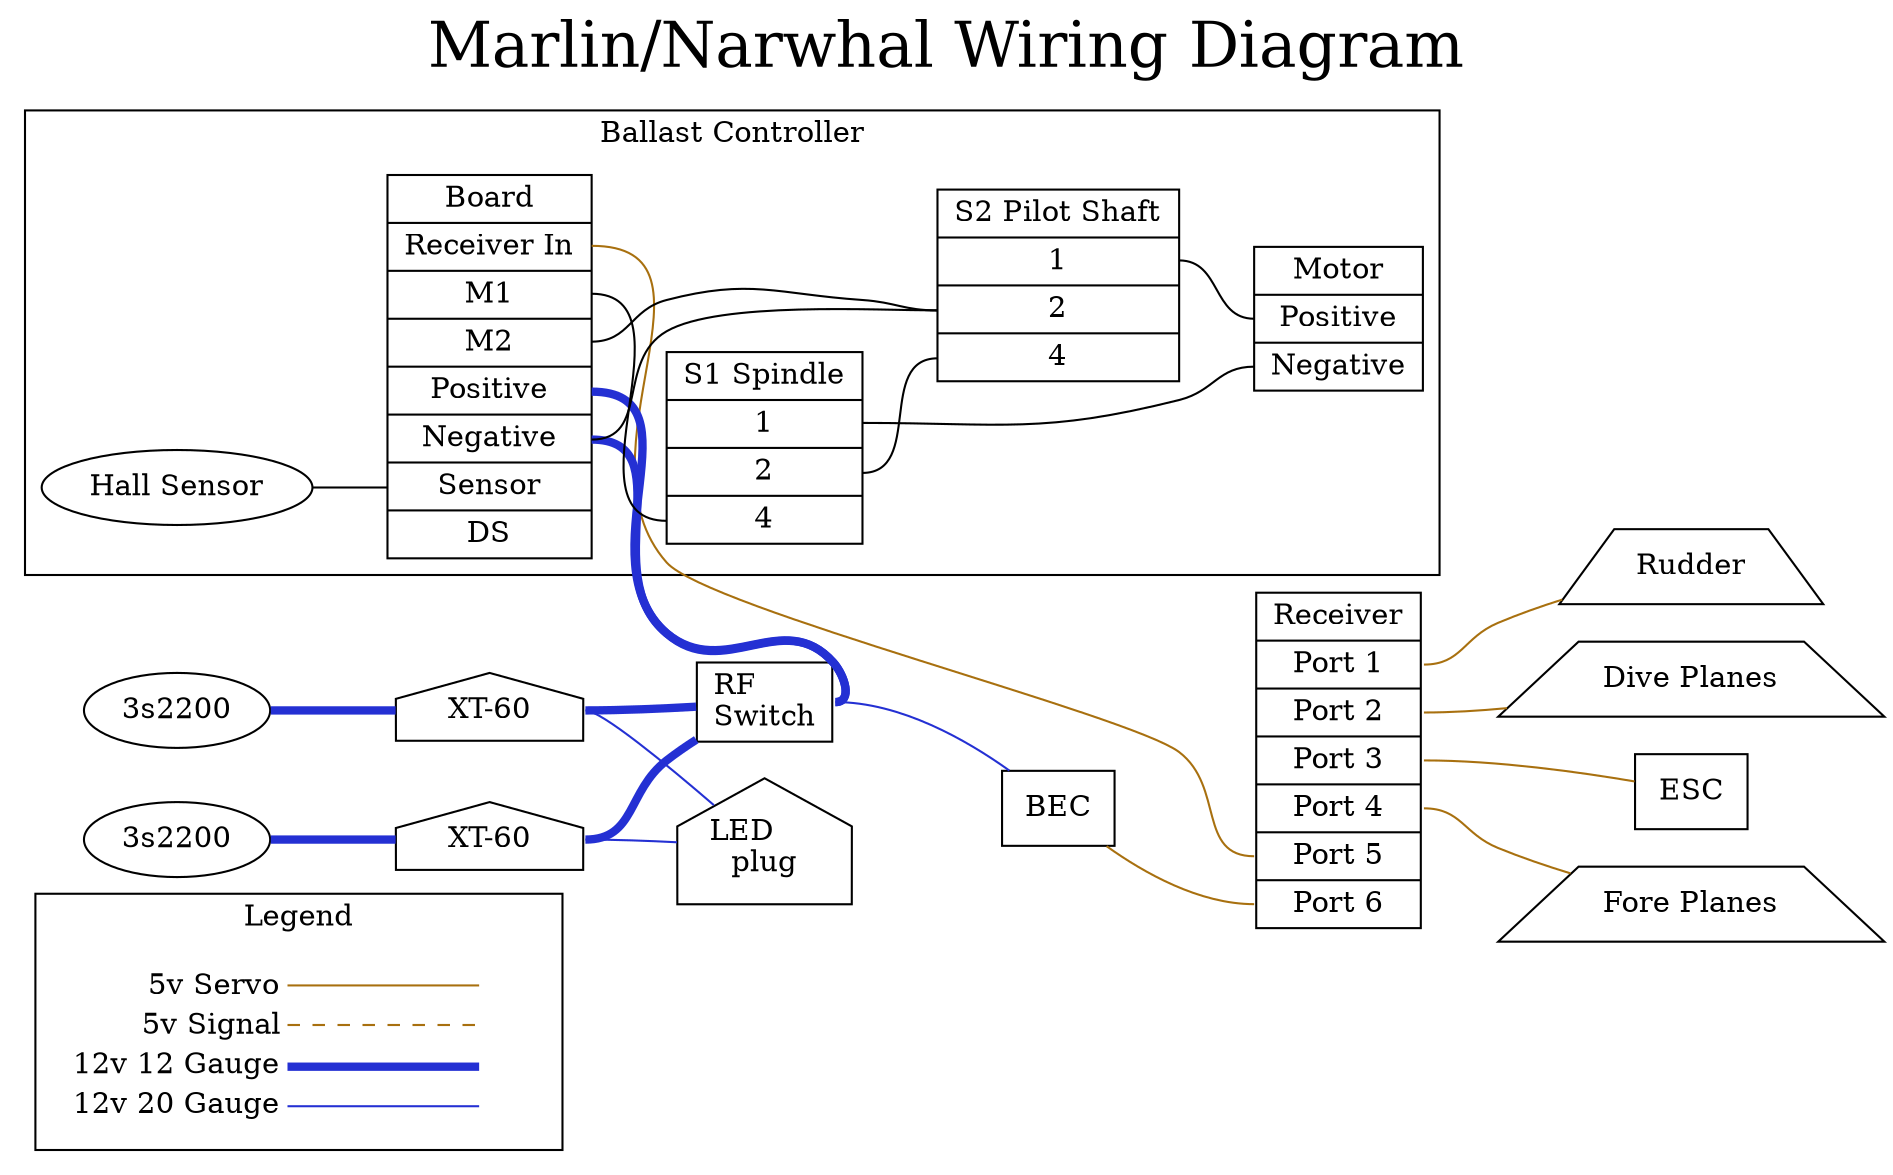 graph model {
    rankdir = LR;
    
    
    // Legend
    subgraph cluster_legend {
        label = "Legend";
        node [shape = plaintext;];
        key [label = <<table border="0" cellpadding="2" cellspacing="0" cellborder="0">
            <tr><td align="right" port="i1">5v Servo</td></tr>
            <tr><td align="right" port="i2">5v Signal</td></tr>
            <tr><td align="right" port="i3">12v 12 Gauge</td></tr>
            <tr><td align="right" port="i4">12v 20 Gauge</td></tr>
            </table>>;];
        key2 [label = <<table border="0" cellpadding="2" cellspacing="0" cellborder="0">
            <tr><td port="i1">&nbsp;</td></tr>
            <tr><td port="i2">&nbsp;</td></tr>
            <tr><td port="i3">&nbsp;</td></tr>
            <tr><td port="i4">&nbsp;</td></tr>
            </table>>;];
        key:i1:e -- key2:i1:w [color = "#a8700f";];
        key:i2:e -- key2:i2:w [color = "#a8700f"; style = dashed;];
        key:i3:e -- key2:i3:w [color = "#2430d3"; penwidth = 4;];
        key:i4:e -- key2:i4:w [color = "#2430d3"; pendwidth = 2;];
    }
    
    
    // Nodes
    "conn_1" [label = "XT-60";shape = "house";];
    "conn_2" [label = "XT-60";shape = "house";];
    "sw_1" [label = "RF\lSwitch";shape = "rect";];
    "led" [label = "LED\lplug";shape = "house";];
    "esc" [label = "ESC";shape = "rect";];
    "rudder_servo" [label = "Rudder";shape = "trapezium";];
    "dive_plane_servo" [label = "Dive Planes";shape = "trapezium";];
    "fore_plane_servo" [label = "Fore Planes";shape = "trapezium";];
    "batt_1" [label = "3s2200";];
    "batt_2" [label = "3s2200";];
    "bec" [label = "BEC";shape = "rect";];
    "receiver" [label = "<f0>Receiver | <f1>Port 1 | <f2>Port 2 | <f3>Port 3 | <f4>Port 4 | <f5>Port 5 | <f6>Port 6";shape = "record";];
    
    subgraph cluster_ballast {
        label = "Ballast Controller";
        "board" [shape="record";label = "Board | <f0>Receiver In | <f1>M1 | <f2>M2 | <pos>Positive | <neg>Negative | <sen>Sensor | <ds>DS";];
        "motor" [shape="record";label = "Motor |<pos>Positive | <neg>Negative ";];
        "sensor" [label = "Hall Sensor";];
        "sw_b1" [shape="record" label = "S1 Spindle | <f1>1 |<f2>2 |<f4>4";];
        "sw_b2" [shape="record" label = "S2 Pilot Shaft | <f1>1 |<f2>2 |<f4>4";];

        board:f1 -- sw_b1:f4
        board:f2 -- sw_b2:f2
        sw_b1:f2 -- sw_b2:f4
        sw_b1:f1 -- motor:neg
        sw_b2:f1 -- motor:pos
        sw_b2:f2 -- board:neg
        
        sensor -- board:sen
        //board:f0 -- receiver:f5
    }
    
    // Edges
    
    batt_1 -- conn_1 [color = "#2430d3"; penwidth = 4;];
    batt_2 -- conn_2 [color = "#2430d3"; penwidth = 4;];
    
    conn_1:e -- sw_1 [color = "#2430d3"; penwidth = 4;];
    conn_2:e -- sw_1 [color = "#2430d3"; penwidth = 4;];
    
    conn_1:e -- led [color = "#2430d3";];
    conn_2:e -- led [color = "#2430d3";];
    
    sw_1:e -- bec [color = "#2430d3";];
    
    bec -- receiver:f6 [color = "#a8700f";];
    
    receiver:f1:e -- rudder_servo [color = "#a8700f";];
    
    receiver:f2:e -- dive_plane_servo [color = "#a8700f";];
    
    receiver:f3:e -- esc [color = "#a8700f";];
    
    receiver:f4:e -- fore_plane_servo [color = "#a8700f";];
    
    receiver:f5 -- board:f0 [color = "#a8700f";];
    
    board:neg -- sw_1:e [color = "#2430d3"; penwidth = 4;];
    board:pos -- sw_1:e [color = "#2430d3"; penwidth = 4;];
    
    
    // Title
    fontsize = 30;
    label = "Marlin/Narwhal Wiring Diagram";
    labelloc = "t";
}